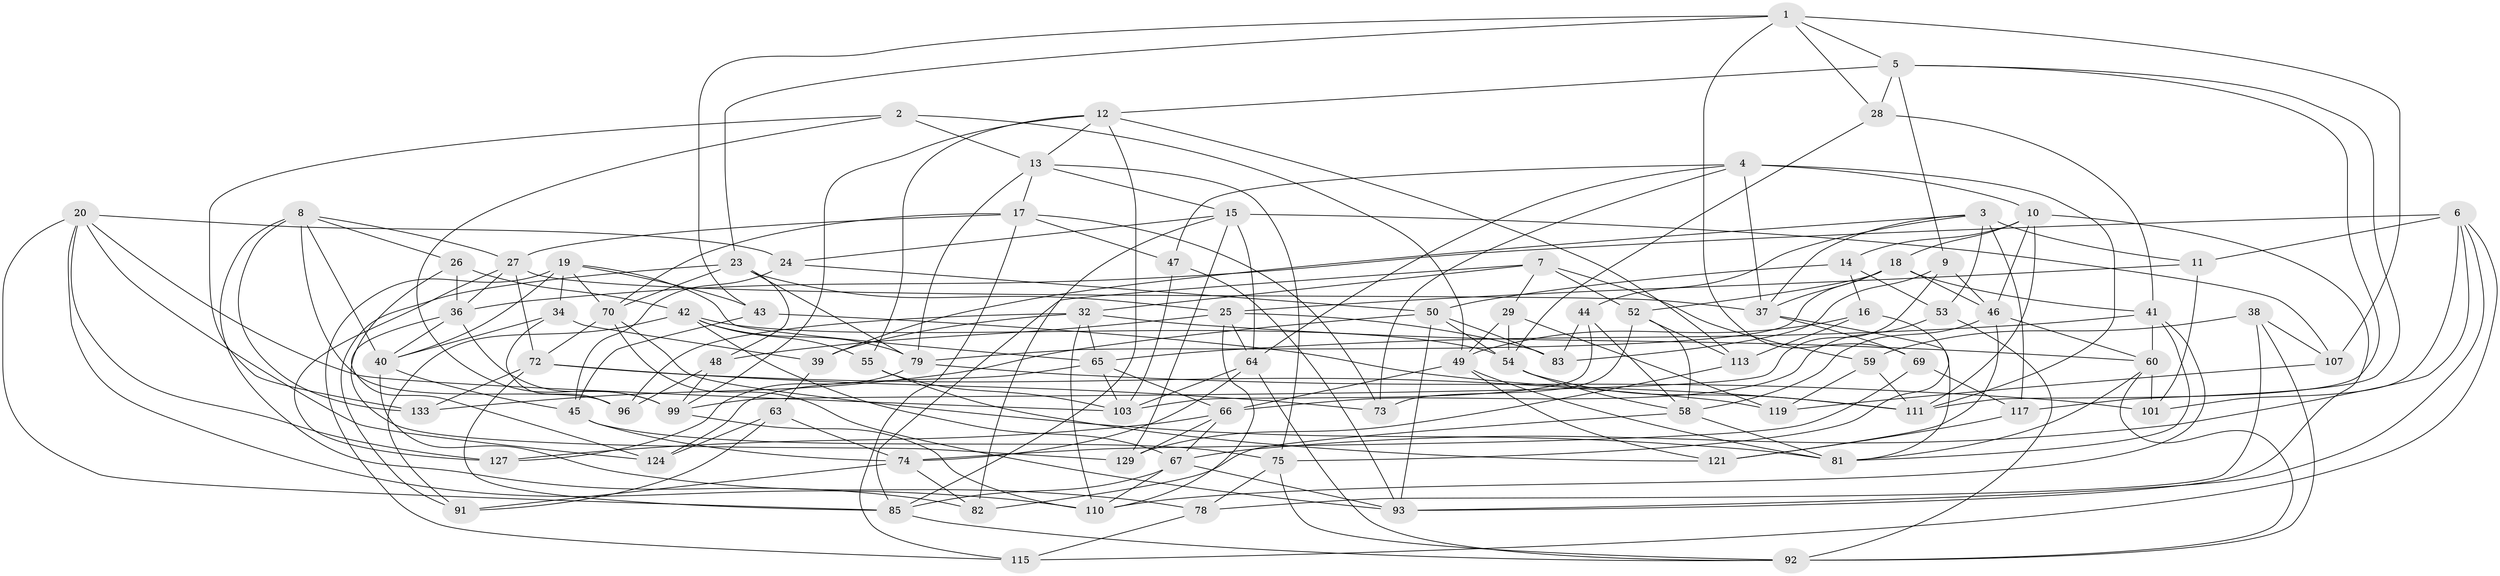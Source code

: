 // Generated by graph-tools (version 1.1) at 2025/24/03/03/25 07:24:29]
// undirected, 87 vertices, 221 edges
graph export_dot {
graph [start="1"]
  node [color=gray90,style=filled];
  1 [super="+22"];
  2;
  3 [super="+105"];
  4 [super="+77"];
  5 [super="+89"];
  6 [super="+90"];
  7 [super="+21"];
  8 [super="+123"];
  9;
  10 [super="+62"];
  11;
  12 [super="+131"];
  13 [super="+33"];
  14;
  15 [super="+30"];
  16;
  17 [super="+97"];
  18 [super="+125"];
  19 [super="+71"];
  20 [super="+31"];
  23 [super="+135"];
  24;
  25 [super="+130"];
  26;
  27 [super="+51"];
  28;
  29;
  32 [super="+35"];
  34;
  36 [super="+94"];
  37 [super="+56"];
  38;
  39;
  40 [super="+68"];
  41 [super="+61"];
  42 [super="+87"];
  43;
  44;
  45 [super="+102"];
  46 [super="+57"];
  47;
  48;
  49 [super="+118"];
  50 [super="+86"];
  52 [super="+80"];
  53;
  54 [super="+104"];
  55;
  58 [super="+76"];
  59;
  60 [super="+95"];
  63;
  64 [super="+98"];
  65 [super="+88"];
  66 [super="+100"];
  67 [super="+84"];
  69;
  70 [super="+112"];
  72 [super="+114"];
  73;
  74 [super="+128"];
  75 [super="+106"];
  78;
  79 [super="+122"];
  81 [super="+134"];
  82;
  83;
  85 [super="+109"];
  91;
  92 [super="+108"];
  93 [super="+136"];
  96;
  99 [super="+132"];
  101;
  103 [super="+116"];
  107;
  110 [super="+120"];
  111 [super="+126"];
  113;
  115;
  117;
  119;
  121;
  124;
  127;
  129;
  133;
  1 -- 43;
  1 -- 107;
  1 -- 5;
  1 -- 28;
  1 -- 69;
  1 -- 23;
  2 -- 133;
  2 -- 99;
  2 -- 49;
  2 -- 13;
  3 -- 37;
  3 -- 44;
  3 -- 117;
  3 -- 11;
  3 -- 53;
  3 -- 39;
  4 -- 37;
  4 -- 47;
  4 -- 64;
  4 -- 73;
  4 -- 10;
  4 -- 111;
  5 -- 111;
  5 -- 117;
  5 -- 9;
  5 -- 28;
  5 -- 12;
  6 -- 101;
  6 -- 115;
  6 -- 67;
  6 -- 11;
  6 -- 93;
  6 -- 36;
  7 -- 29;
  7 -- 85;
  7 -- 32;
  7 -- 59;
  7 -- 52 [weight=2];
  8 -- 82;
  8 -- 96;
  8 -- 26;
  8 -- 40;
  8 -- 27;
  8 -- 133;
  9 -- 83;
  9 -- 46;
  9 -- 99;
  10 -- 111;
  10 -- 46;
  10 -- 18;
  10 -- 14;
  10 -- 93;
  11 -- 101;
  11 -- 25;
  12 -- 113;
  12 -- 13;
  12 -- 85;
  12 -- 99;
  12 -- 55;
  13 -- 17;
  13 -- 75;
  13 -- 79;
  13 -- 15;
  14 -- 53;
  14 -- 16;
  14 -- 50;
  15 -- 129;
  15 -- 82;
  15 -- 64;
  15 -- 24;
  15 -- 107;
  16 -- 113;
  16 -- 75;
  16 -- 49;
  17 -- 27;
  17 -- 47;
  17 -- 73;
  17 -- 115;
  17 -- 70;
  18 -- 41;
  18 -- 46;
  18 -- 79;
  18 -- 52;
  18 -- 37;
  19 -- 43;
  19 -- 115;
  19 -- 40;
  19 -- 34;
  19 -- 70;
  19 -- 65;
  20 -- 127;
  20 -- 103;
  20 -- 124;
  20 -- 24;
  20 -- 85;
  20 -- 110;
  23 -- 79;
  23 -- 48;
  23 -- 25;
  23 -- 91;
  23 -- 70;
  24 -- 50;
  24 -- 45;
  25 -- 83;
  25 -- 110;
  25 -- 64;
  25 -- 48;
  26 -- 129;
  26 -- 36;
  26 -- 42;
  27 -- 127;
  27 -- 72;
  27 -- 36;
  27 -- 37;
  28 -- 41;
  28 -- 54;
  29 -- 54;
  29 -- 119;
  29 -- 49;
  32 -- 96;
  32 -- 65;
  32 -- 110;
  32 -- 60;
  32 -- 39;
  34 -- 39;
  34 -- 96;
  34 -- 40;
  36 -- 99;
  36 -- 40;
  36 -- 124;
  37 -- 81;
  37 -- 69;
  38 -- 59;
  38 -- 92;
  38 -- 107;
  38 -- 78;
  39 -- 63;
  40 -- 45;
  40 -- 78;
  41 -- 65;
  41 -- 81;
  41 -- 60;
  41 -- 110;
  42 -- 79;
  42 -- 55;
  42 -- 91;
  42 -- 54;
  42 -- 67;
  43 -- 45;
  43 -- 111;
  44 -- 58;
  44 -- 83;
  44 -- 103;
  45 -- 75 [weight=2];
  45 -- 74;
  46 -- 60;
  46 -- 58;
  46 -- 121;
  47 -- 103;
  47 -- 93;
  48 -- 96;
  48 -- 99;
  49 -- 81;
  49 -- 66;
  49 -- 121;
  50 -- 93;
  50 -- 54;
  50 -- 83;
  50 -- 133;
  52 -- 113;
  52 -- 73;
  52 -- 58;
  53 -- 66;
  53 -- 92;
  54 -- 111;
  54 -- 58;
  55 -- 103;
  55 -- 121;
  58 -- 81;
  58 -- 82;
  59 -- 119;
  59 -- 111;
  60 -- 81;
  60 -- 101;
  60 -- 92;
  63 -- 74;
  63 -- 124;
  63 -- 91;
  64 -- 92;
  64 -- 103;
  64 -- 74;
  65 -- 124;
  65 -- 66;
  65 -- 103;
  66 -- 127;
  66 -- 129;
  66 -- 67;
  67 -- 110;
  67 -- 85;
  67 -- 93;
  69 -- 117;
  69 -- 74;
  70 -- 93;
  70 -- 72;
  70 -- 81;
  72 -- 119;
  72 -- 133;
  72 -- 73;
  72 -- 85;
  74 -- 91;
  74 -- 82;
  75 -- 78;
  75 -- 92;
  78 -- 115;
  79 -- 127;
  79 -- 101;
  85 -- 92;
  99 -- 110;
  107 -- 119;
  113 -- 129;
  117 -- 121;
}
